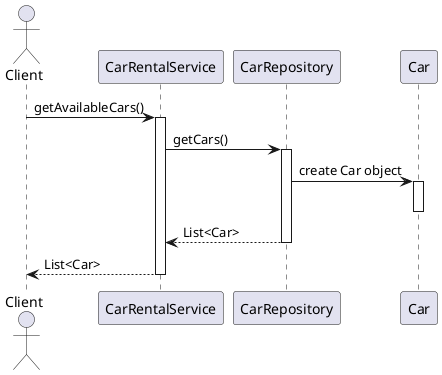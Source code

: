 ```plantuml
@startuml
actor Client
participant CarRentalService
participant CarRepository
participant Car

Client -> CarRentalService: getAvailableCars()
activate CarRentalService
CarRentalService -> CarRepository: getCars()
activate CarRepository
CarRepository -> Car: create Car object
activate Car
deactivate Car
CarRepository --> CarRentalService: List<Car>
deactivate CarRepository
CarRentalService --> Client: List<Car>
deactivate CarRentalService

@enduml
```
